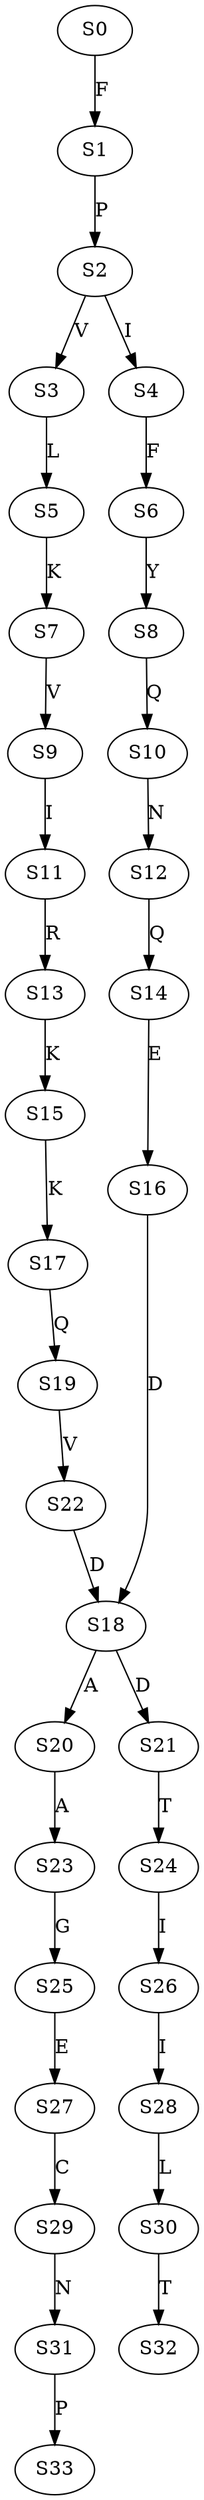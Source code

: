 strict digraph  {
	S0 -> S1 [ label = F ];
	S1 -> S2 [ label = P ];
	S2 -> S3 [ label = V ];
	S2 -> S4 [ label = I ];
	S3 -> S5 [ label = L ];
	S4 -> S6 [ label = F ];
	S5 -> S7 [ label = K ];
	S6 -> S8 [ label = Y ];
	S7 -> S9 [ label = V ];
	S8 -> S10 [ label = Q ];
	S9 -> S11 [ label = I ];
	S10 -> S12 [ label = N ];
	S11 -> S13 [ label = R ];
	S12 -> S14 [ label = Q ];
	S13 -> S15 [ label = K ];
	S14 -> S16 [ label = E ];
	S15 -> S17 [ label = K ];
	S16 -> S18 [ label = D ];
	S17 -> S19 [ label = Q ];
	S18 -> S20 [ label = A ];
	S18 -> S21 [ label = D ];
	S19 -> S22 [ label = V ];
	S20 -> S23 [ label = A ];
	S21 -> S24 [ label = T ];
	S22 -> S18 [ label = D ];
	S23 -> S25 [ label = G ];
	S24 -> S26 [ label = I ];
	S25 -> S27 [ label = E ];
	S26 -> S28 [ label = I ];
	S27 -> S29 [ label = C ];
	S28 -> S30 [ label = L ];
	S29 -> S31 [ label = N ];
	S30 -> S32 [ label = T ];
	S31 -> S33 [ label = P ];
}
